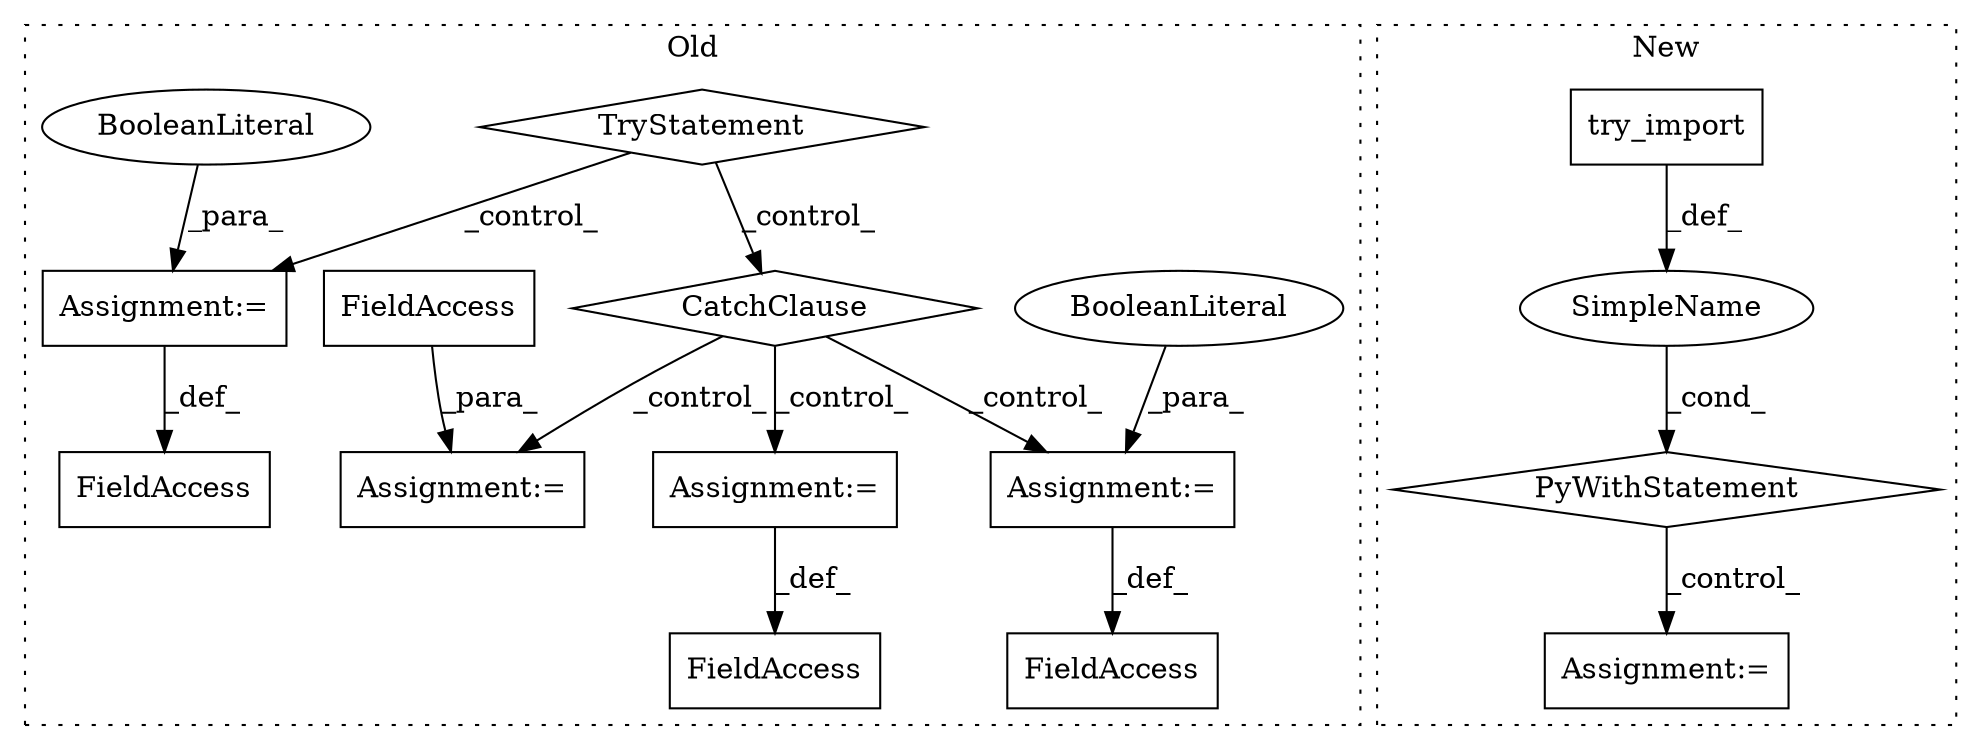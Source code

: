 digraph G {
subgraph cluster0 {
1 [label="TryStatement" a="54" s="121" l="4" shape="diamond"];
3 [label="CatchClause" a="12" s="157,181" l="11,2" shape="diamond"];
6 [label="Assignment:=" a="7" s="143" l="1" shape="box"];
7 [label="Assignment:=" a="7" s="224" l="1" shape="box"];
8 [label="BooleanLiteral" a="9" s="144" l="4" shape="ellipse"];
9 [label="BooleanLiteral" a="9" s="225" l="5" shape="ellipse"];
11 [label="Assignment:=" a="7" s="204" l="1" shape="box"];
12 [label="FieldAccess" a="22" s="214" l="10" shape="box"];
13 [label="FieldAccess" a="22" s="133" l="10" shape="box"];
14 [label="FieldAccess" a="22" s="191" l="13" shape="box"];
15 [label="Assignment:=" a="7" s="246" l="1" shape="box"];
16 [label="FieldAccess" a="22" s="247" l="6" shape="box"];
label = "Old";
style="dotted";
}
subgraph cluster1 {
2 [label="PyWithStatement" a="104" s="156,178" l="10,2" shape="diamond"];
4 [label="Assignment:=" a="7" s="243" l="8" shape="box"];
5 [label="SimpleName" a="42" s="" l="" shape="ellipse"];
10 [label="try_import" a="32" s="166" l="12" shape="box"];
label = "New";
style="dotted";
}
1 -> 3 [label="_control_"];
1 -> 6 [label="_control_"];
2 -> 4 [label="_control_"];
3 -> 7 [label="_control_"];
3 -> 15 [label="_control_"];
3 -> 11 [label="_control_"];
5 -> 2 [label="_cond_"];
6 -> 13 [label="_def_"];
7 -> 12 [label="_def_"];
8 -> 6 [label="_para_"];
9 -> 7 [label="_para_"];
10 -> 5 [label="_def_"];
11 -> 14 [label="_def_"];
16 -> 15 [label="_para_"];
}